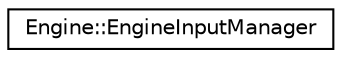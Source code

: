 digraph G
{
  edge [fontname="Helvetica",fontsize="10",labelfontname="Helvetica",labelfontsize="10"];
  node [fontname="Helvetica",fontsize="10",shape=record];
  rankdir="LR";
  Node1 [label="Engine::EngineInputManager",height=0.2,width=0.4,color="black", fillcolor="white", style="filled",URL="$class_engine_1_1_engine_input_manager.html"];
}
